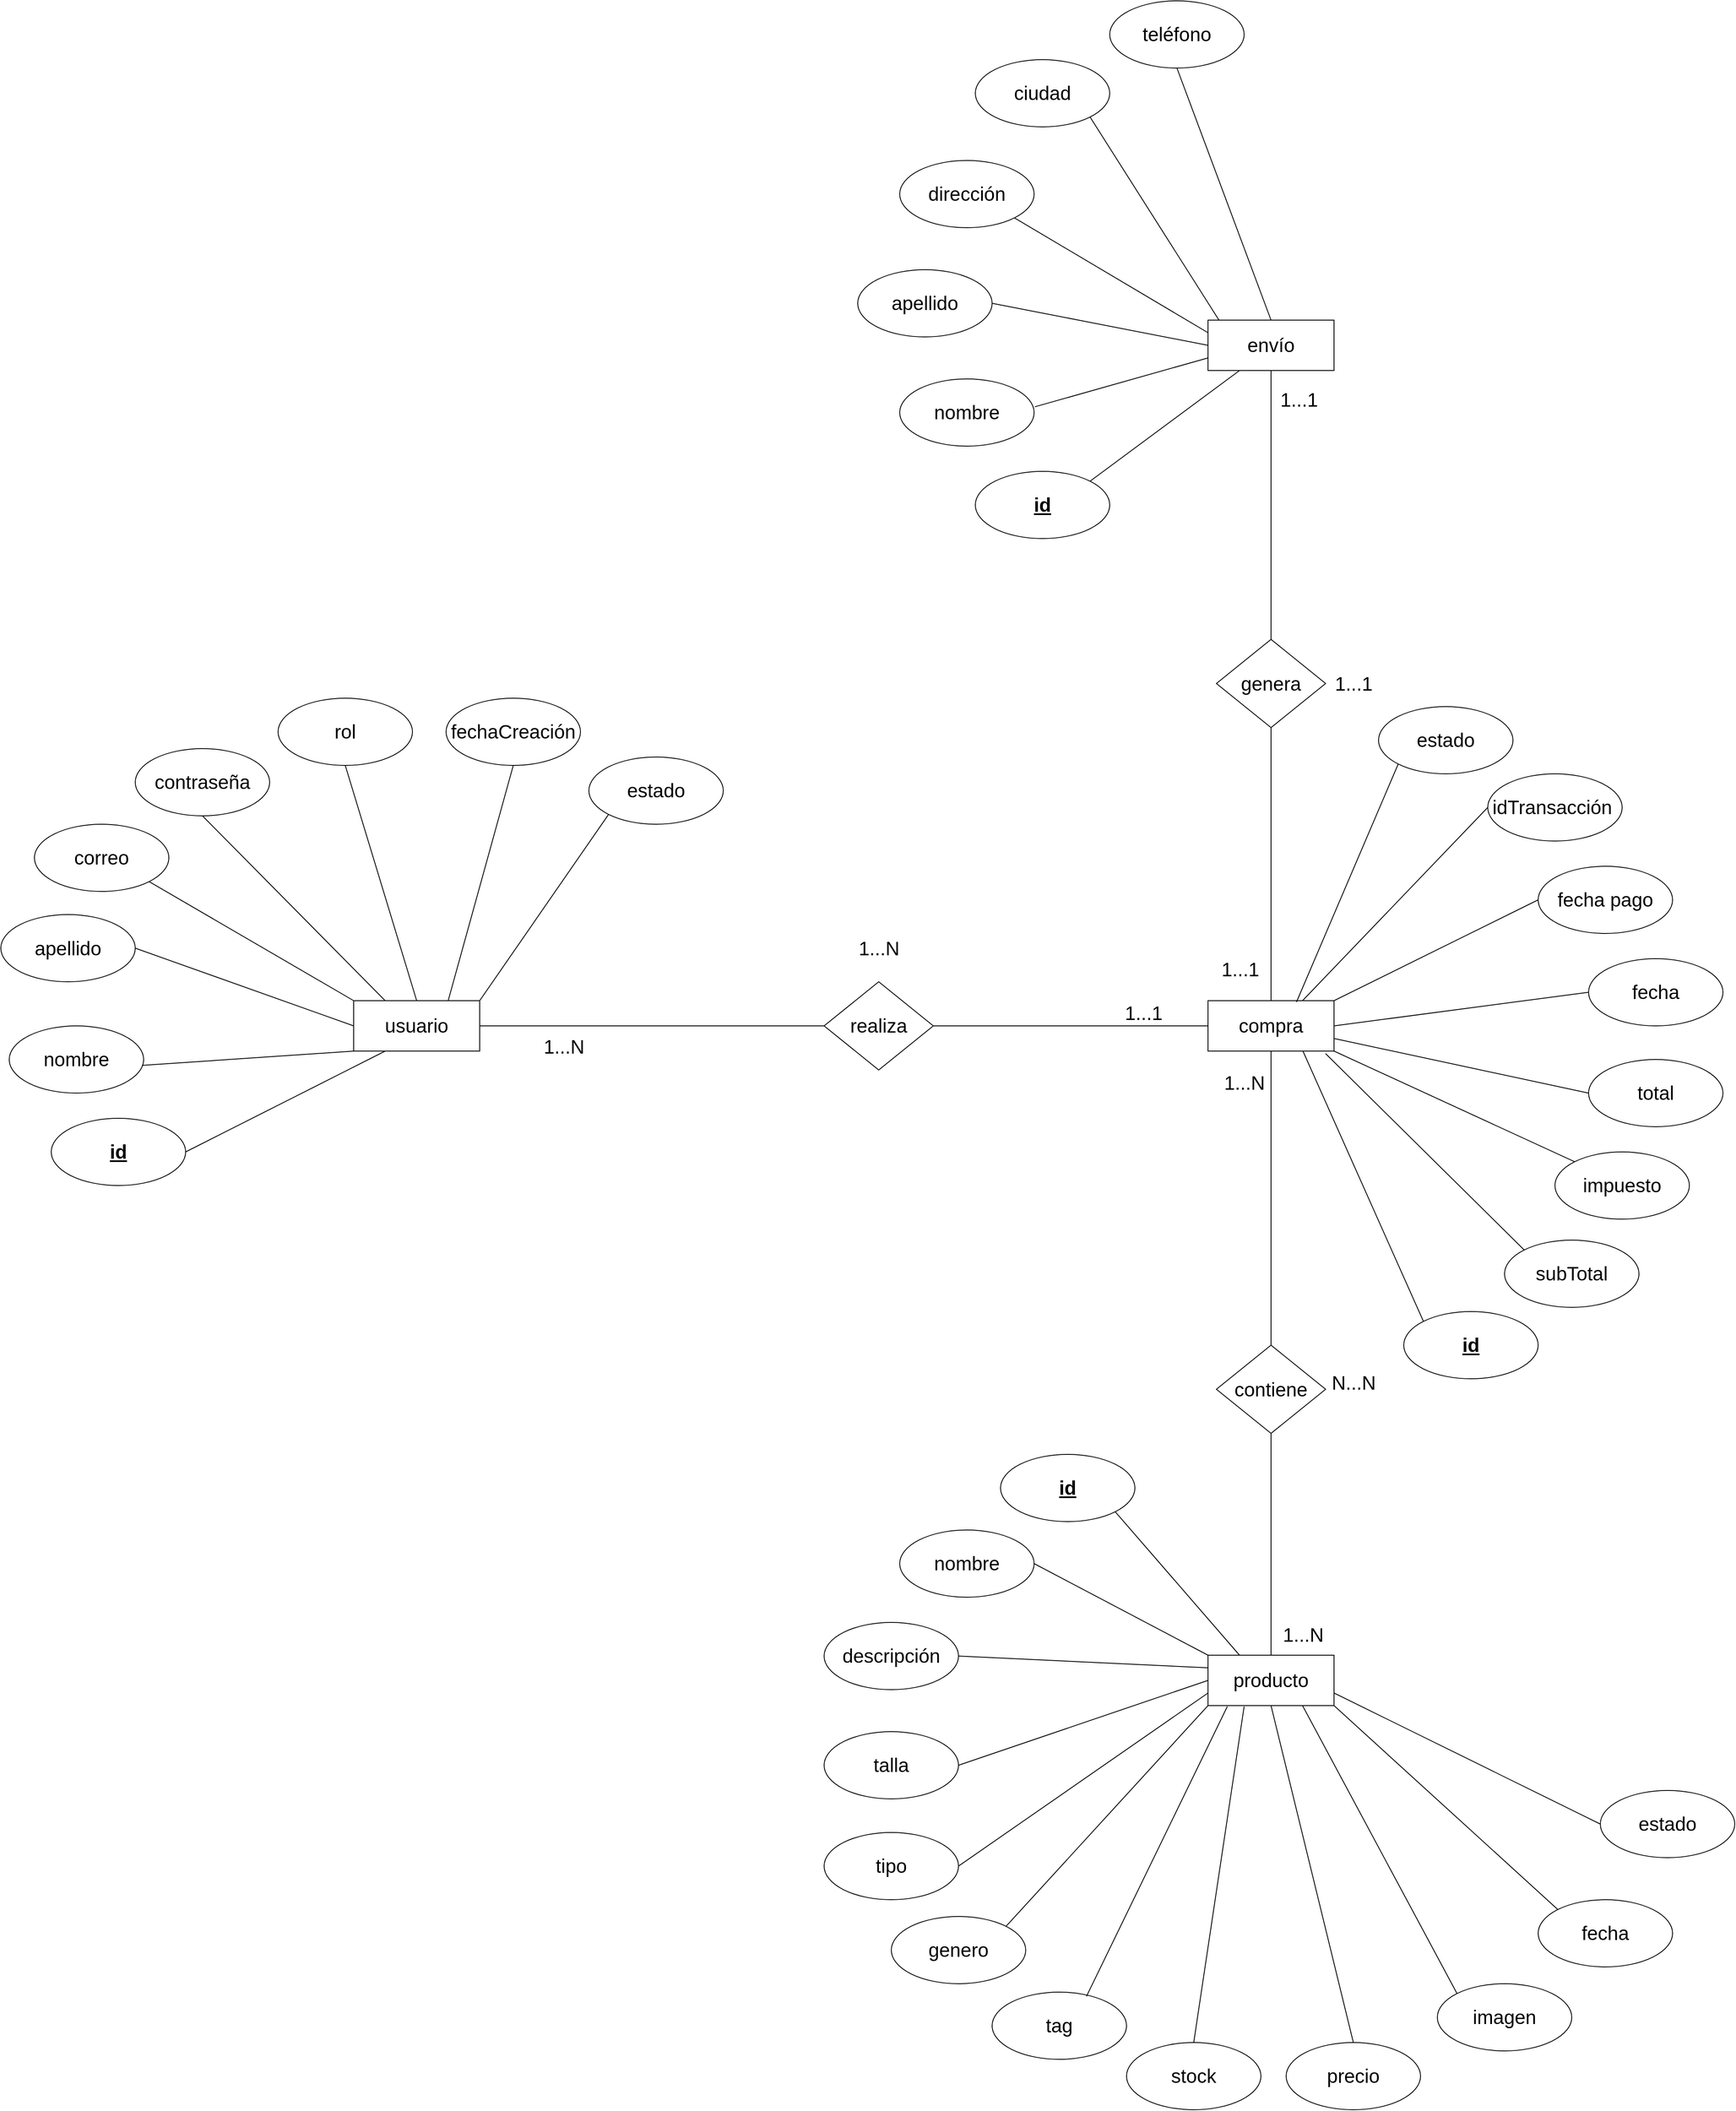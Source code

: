 <mxfile version="17.4.3" type="github">
  <diagram id="1KFR3kM4wMgM-dKN8-6M" name="Page-1">
    <mxGraphModel dx="2858" dy="2176" grid="1" gridSize="10" guides="1" tooltips="1" connect="1" arrows="1" fold="1" page="1" pageScale="1" pageWidth="827" pageHeight="1169" math="0" shadow="0">
      <root>
        <mxCell id="0" />
        <mxCell id="1" parent="0" />
        <mxCell id="_EUqcVfMnHmmKsiolm8a-2" value="&lt;font style=&quot;font-size: 23px;&quot;&gt;usuario&lt;/font&gt;" style="rounded=0;whiteSpace=wrap;html=1;fontSize=23;" vertex="1" parent="1">
          <mxGeometry x="170" y="220" width="150" height="60" as="geometry" />
        </mxCell>
        <mxCell id="_EUqcVfMnHmmKsiolm8a-3" value="&lt;font style=&quot;font-size: 23px;&quot;&gt;id&lt;/font&gt;" style="ellipse;whiteSpace=wrap;html=1;fontSize=23;fontStyle=5" vertex="1" parent="1">
          <mxGeometry x="-190" y="360" width="160" height="80" as="geometry" />
        </mxCell>
        <mxCell id="_EUqcVfMnHmmKsiolm8a-5" value="&lt;font style=&quot;font-size: 23px;&quot;&gt;nombre&lt;/font&gt;" style="ellipse;whiteSpace=wrap;html=1;fontSize=23;fontStyle=0" vertex="1" parent="1">
          <mxGeometry x="-240" y="250" width="160" height="80" as="geometry" />
        </mxCell>
        <mxCell id="_EUqcVfMnHmmKsiolm8a-6" value="&lt;font style=&quot;font-size: 23px;&quot;&gt;apellido&lt;/font&gt;" style="ellipse;whiteSpace=wrap;html=1;fontSize=23;fontStyle=0" vertex="1" parent="1">
          <mxGeometry x="-250" y="117.5" width="160" height="80" as="geometry" />
        </mxCell>
        <mxCell id="_EUqcVfMnHmmKsiolm8a-7" value="&lt;font style=&quot;font-size: 23px;&quot;&gt;correo&lt;/font&gt;" style="ellipse;whiteSpace=wrap;html=1;fontSize=23;fontStyle=0" vertex="1" parent="1">
          <mxGeometry x="-210" y="10" width="160" height="80" as="geometry" />
        </mxCell>
        <mxCell id="_EUqcVfMnHmmKsiolm8a-8" value="&lt;font style=&quot;font-size: 23px;&quot;&gt;contraseña&lt;/font&gt;" style="ellipse;whiteSpace=wrap;html=1;fontSize=23;fontStyle=0" vertex="1" parent="1">
          <mxGeometry x="-90" y="-80" width="160" height="80" as="geometry" />
        </mxCell>
        <mxCell id="_EUqcVfMnHmmKsiolm8a-9" value="&lt;font style=&quot;font-size: 23px;&quot;&gt;rol&lt;/font&gt;" style="ellipse;whiteSpace=wrap;html=1;fontSize=23;fontStyle=0" vertex="1" parent="1">
          <mxGeometry x="80" y="-140" width="160" height="80" as="geometry" />
        </mxCell>
        <mxCell id="_EUqcVfMnHmmKsiolm8a-10" value="&lt;font style=&quot;font-size: 23px;&quot;&gt;fechaCreación&lt;/font&gt;" style="ellipse;whiteSpace=wrap;html=1;fontSize=23;fontStyle=0" vertex="1" parent="1">
          <mxGeometry x="280" y="-140" width="160" height="80" as="geometry" />
        </mxCell>
        <mxCell id="_EUqcVfMnHmmKsiolm8a-11" value="&lt;font style=&quot;font-size: 23px;&quot;&gt;estado&lt;/font&gt;" style="ellipse;whiteSpace=wrap;html=1;fontSize=23;fontStyle=0" vertex="1" parent="1">
          <mxGeometry x="450" y="-70" width="160" height="80" as="geometry" />
        </mxCell>
        <mxCell id="_EUqcVfMnHmmKsiolm8a-12" value="" style="endArrow=none;html=1;rounded=0;fontSize=23;exitX=1;exitY=0.5;exitDx=0;exitDy=0;entryX=0.25;entryY=1;entryDx=0;entryDy=0;" edge="1" parent="1" source="_EUqcVfMnHmmKsiolm8a-3" target="_EUqcVfMnHmmKsiolm8a-2">
          <mxGeometry width="50" height="50" relative="1" as="geometry">
            <mxPoint x="390" y="290" as="sourcePoint" />
            <mxPoint x="440" y="240" as="targetPoint" />
          </mxGeometry>
        </mxCell>
        <mxCell id="_EUqcVfMnHmmKsiolm8a-13" value="" style="endArrow=none;html=1;rounded=0;fontSize=23;exitX=0.988;exitY=0.588;exitDx=0;exitDy=0;exitPerimeter=0;entryX=0;entryY=1;entryDx=0;entryDy=0;" edge="1" parent="1" source="_EUqcVfMnHmmKsiolm8a-5" target="_EUqcVfMnHmmKsiolm8a-2">
          <mxGeometry width="50" height="50" relative="1" as="geometry">
            <mxPoint x="390" y="290" as="sourcePoint" />
            <mxPoint x="440" y="240" as="targetPoint" />
          </mxGeometry>
        </mxCell>
        <mxCell id="_EUqcVfMnHmmKsiolm8a-14" value="" style="endArrow=none;html=1;rounded=0;fontSize=23;exitX=1;exitY=0.5;exitDx=0;exitDy=0;entryX=0;entryY=0.5;entryDx=0;entryDy=0;" edge="1" parent="1" source="_EUqcVfMnHmmKsiolm8a-6" target="_EUqcVfMnHmmKsiolm8a-2">
          <mxGeometry width="50" height="50" relative="1" as="geometry">
            <mxPoint x="390" y="290" as="sourcePoint" />
            <mxPoint x="440" y="240" as="targetPoint" />
          </mxGeometry>
        </mxCell>
        <mxCell id="_EUqcVfMnHmmKsiolm8a-15" value="" style="endArrow=none;html=1;rounded=0;fontSize=23;exitX=1;exitY=1;exitDx=0;exitDy=0;entryX=0;entryY=0;entryDx=0;entryDy=0;" edge="1" parent="1" source="_EUqcVfMnHmmKsiolm8a-7" target="_EUqcVfMnHmmKsiolm8a-2">
          <mxGeometry width="50" height="50" relative="1" as="geometry">
            <mxPoint x="390" y="290" as="sourcePoint" />
            <mxPoint x="440" y="240" as="targetPoint" />
          </mxGeometry>
        </mxCell>
        <mxCell id="_EUqcVfMnHmmKsiolm8a-16" value="" style="endArrow=none;html=1;rounded=0;fontSize=23;entryX=0.5;entryY=1;entryDx=0;entryDy=0;exitX=0.25;exitY=0;exitDx=0;exitDy=0;" edge="1" parent="1" source="_EUqcVfMnHmmKsiolm8a-2" target="_EUqcVfMnHmmKsiolm8a-8">
          <mxGeometry width="50" height="50" relative="1" as="geometry">
            <mxPoint x="390" y="290" as="sourcePoint" />
            <mxPoint x="440" y="240" as="targetPoint" />
          </mxGeometry>
        </mxCell>
        <mxCell id="_EUqcVfMnHmmKsiolm8a-17" value="" style="endArrow=none;html=1;rounded=0;fontSize=23;entryX=0.5;entryY=1;entryDx=0;entryDy=0;exitX=0.5;exitY=0;exitDx=0;exitDy=0;" edge="1" parent="1" source="_EUqcVfMnHmmKsiolm8a-2" target="_EUqcVfMnHmmKsiolm8a-9">
          <mxGeometry width="50" height="50" relative="1" as="geometry">
            <mxPoint x="390" y="290" as="sourcePoint" />
            <mxPoint x="440" y="240" as="targetPoint" />
          </mxGeometry>
        </mxCell>
        <mxCell id="_EUqcVfMnHmmKsiolm8a-18" value="" style="endArrow=none;html=1;rounded=0;fontSize=23;entryX=0.5;entryY=1;entryDx=0;entryDy=0;exitX=0.75;exitY=0;exitDx=0;exitDy=0;" edge="1" parent="1" source="_EUqcVfMnHmmKsiolm8a-2" target="_EUqcVfMnHmmKsiolm8a-10">
          <mxGeometry width="50" height="50" relative="1" as="geometry">
            <mxPoint x="390" y="290" as="sourcePoint" />
            <mxPoint x="440" y="240" as="targetPoint" />
          </mxGeometry>
        </mxCell>
        <mxCell id="_EUqcVfMnHmmKsiolm8a-19" value="" style="endArrow=none;html=1;rounded=0;fontSize=23;entryX=0;entryY=1;entryDx=0;entryDy=0;exitX=1;exitY=0;exitDx=0;exitDy=0;" edge="1" parent="1" source="_EUqcVfMnHmmKsiolm8a-2" target="_EUqcVfMnHmmKsiolm8a-11">
          <mxGeometry width="50" height="50" relative="1" as="geometry">
            <mxPoint x="390" y="290" as="sourcePoint" />
            <mxPoint x="440" y="240" as="targetPoint" />
          </mxGeometry>
        </mxCell>
        <mxCell id="_EUqcVfMnHmmKsiolm8a-20" value="&lt;font style=&quot;font-size: 23px;&quot;&gt;compra&lt;/font&gt;" style="rounded=0;whiteSpace=wrap;html=1;fontSize=23;" vertex="1" parent="1">
          <mxGeometry x="1187" y="220" width="150" height="60" as="geometry" />
        </mxCell>
        <mxCell id="_EUqcVfMnHmmKsiolm8a-28" value="&lt;font style=&quot;font-size: 23px;&quot;&gt;idTransacción&amp;nbsp;&lt;/font&gt;" style="ellipse;whiteSpace=wrap;html=1;fontSize=23;fontStyle=0" vertex="1" parent="1">
          <mxGeometry x="1520" y="-50" width="160" height="80" as="geometry" />
        </mxCell>
        <mxCell id="_EUqcVfMnHmmKsiolm8a-29" value="" style="endArrow=none;html=1;rounded=0;fontSize=23;entryX=0.933;entryY=1.05;entryDx=0;entryDy=0;exitX=0;exitY=0;exitDx=0;exitDy=0;entryPerimeter=0;" edge="1" parent="1" source="_EUqcVfMnHmmKsiolm8a-45" target="_EUqcVfMnHmmKsiolm8a-20">
          <mxGeometry width="50" height="50" relative="1" as="geometry">
            <mxPoint x="1690" y="520" as="sourcePoint" />
            <mxPoint x="1457" y="240" as="targetPoint" />
          </mxGeometry>
        </mxCell>
        <mxCell id="_EUqcVfMnHmmKsiolm8a-30" value="" style="endArrow=none;html=1;rounded=0;fontSize=23;exitX=0;exitY=0;exitDx=0;exitDy=0;" edge="1" parent="1" source="_EUqcVfMnHmmKsiolm8a-44">
          <mxGeometry width="50" height="50" relative="1" as="geometry">
            <mxPoint x="995.08" y="117.04" as="sourcePoint" />
            <mxPoint x="1300" y="280" as="targetPoint" />
          </mxGeometry>
        </mxCell>
        <mxCell id="_EUqcVfMnHmmKsiolm8a-36" value="" style="endArrow=none;html=1;rounded=0;fontSize=23;entryX=0;entryY=0.5;entryDx=0;entryDy=0;exitX=0.75;exitY=0;exitDx=0;exitDy=0;" edge="1" parent="1" source="_EUqcVfMnHmmKsiolm8a-20" target="_EUqcVfMnHmmKsiolm8a-28">
          <mxGeometry width="50" height="50" relative="1" as="geometry">
            <mxPoint x="1407" y="290" as="sourcePoint" />
            <mxPoint x="1457" y="240" as="targetPoint" />
          </mxGeometry>
        </mxCell>
        <mxCell id="_EUqcVfMnHmmKsiolm8a-40" value="&lt;font style=&quot;font-size: 23px;&quot;&gt;impuesto&lt;/font&gt;" style="ellipse;whiteSpace=wrap;html=1;fontSize=23;fontStyle=0" vertex="1" parent="1">
          <mxGeometry x="1600" y="400" width="160" height="80" as="geometry" />
        </mxCell>
        <mxCell id="_EUqcVfMnHmmKsiolm8a-41" value="&lt;font style=&quot;font-size: 23px;&quot;&gt;total&lt;/font&gt;" style="ellipse;whiteSpace=wrap;html=1;fontSize=23;fontStyle=0" vertex="1" parent="1">
          <mxGeometry x="1640" y="290" width="160" height="80" as="geometry" />
        </mxCell>
        <mxCell id="_EUqcVfMnHmmKsiolm8a-42" value="&lt;font style=&quot;font-size: 23px;&quot;&gt;fecha&lt;/font&gt;" style="ellipse;whiteSpace=wrap;html=1;fontSize=23;fontStyle=0" vertex="1" parent="1">
          <mxGeometry x="1640" y="170" width="160" height="80" as="geometry" />
        </mxCell>
        <mxCell id="_EUqcVfMnHmmKsiolm8a-43" value="&lt;font style=&quot;font-size: 23px;&quot;&gt;fecha pago&lt;/font&gt;" style="ellipse;whiteSpace=wrap;html=1;fontSize=23;fontStyle=0" vertex="1" parent="1">
          <mxGeometry x="1580" y="60" width="160" height="80" as="geometry" />
        </mxCell>
        <mxCell id="_EUqcVfMnHmmKsiolm8a-44" value="&lt;font style=&quot;font-size: 23px;&quot;&gt;id&lt;/font&gt;" style="ellipse;whiteSpace=wrap;html=1;fontSize=23;fontStyle=5" vertex="1" parent="1">
          <mxGeometry x="1420" y="590" width="160" height="80" as="geometry" />
        </mxCell>
        <mxCell id="_EUqcVfMnHmmKsiolm8a-45" value="&lt;font style=&quot;font-size: 23px;&quot;&gt;subTotal&lt;/font&gt;" style="ellipse;whiteSpace=wrap;html=1;fontSize=23;fontStyle=0" vertex="1" parent="1">
          <mxGeometry x="1540" y="505" width="160" height="80" as="geometry" />
        </mxCell>
        <mxCell id="_EUqcVfMnHmmKsiolm8a-46" value="" style="endArrow=none;html=1;rounded=0;fontSize=23;exitX=0;exitY=0;exitDx=0;exitDy=0;entryX=1;entryY=1;entryDx=0;entryDy=0;" edge="1" parent="1" source="_EUqcVfMnHmmKsiolm8a-40" target="_EUqcVfMnHmmKsiolm8a-20">
          <mxGeometry width="50" height="50" relative="1" as="geometry">
            <mxPoint x="1407" y="440" as="sourcePoint" />
            <mxPoint x="1457" y="390" as="targetPoint" />
          </mxGeometry>
        </mxCell>
        <mxCell id="_EUqcVfMnHmmKsiolm8a-47" value="" style="endArrow=none;html=1;rounded=0;fontSize=23;exitX=0;exitY=0.5;exitDx=0;exitDy=0;entryX=1;entryY=0.75;entryDx=0;entryDy=0;" edge="1" parent="1" source="_EUqcVfMnHmmKsiolm8a-41" target="_EUqcVfMnHmmKsiolm8a-20">
          <mxGeometry width="50" height="50" relative="1" as="geometry">
            <mxPoint x="1407" y="440" as="sourcePoint" />
            <mxPoint x="1457" y="390" as="targetPoint" />
          </mxGeometry>
        </mxCell>
        <mxCell id="_EUqcVfMnHmmKsiolm8a-48" value="" style="endArrow=none;html=1;rounded=0;fontSize=23;exitX=0;exitY=0.5;exitDx=0;exitDy=0;entryX=1;entryY=0.5;entryDx=0;entryDy=0;" edge="1" parent="1" source="_EUqcVfMnHmmKsiolm8a-42" target="_EUqcVfMnHmmKsiolm8a-20">
          <mxGeometry width="50" height="50" relative="1" as="geometry">
            <mxPoint x="1287" y="500" as="sourcePoint" />
            <mxPoint x="1457" y="390" as="targetPoint" />
          </mxGeometry>
        </mxCell>
        <mxCell id="_EUqcVfMnHmmKsiolm8a-49" value="" style="endArrow=none;html=1;rounded=0;fontSize=23;exitX=0;exitY=0.5;exitDx=0;exitDy=0;entryX=1;entryY=0;entryDx=0;entryDy=0;" edge="1" parent="1" source="_EUqcVfMnHmmKsiolm8a-43" target="_EUqcVfMnHmmKsiolm8a-20">
          <mxGeometry width="50" height="50" relative="1" as="geometry">
            <mxPoint x="1407" y="440" as="sourcePoint" />
            <mxPoint x="1457" y="390" as="targetPoint" />
          </mxGeometry>
        </mxCell>
        <mxCell id="_EUqcVfMnHmmKsiolm8a-50" value="&lt;font style=&quot;font-size: 23px;&quot;&gt;realiza&lt;br style=&quot;font-size: 23px;&quot;&gt;&lt;/font&gt;" style="rhombus;whiteSpace=wrap;html=1;fontSize=23;" vertex="1" parent="1">
          <mxGeometry x="730" y="197.5" width="130" height="105" as="geometry" />
        </mxCell>
        <mxCell id="_EUqcVfMnHmmKsiolm8a-51" value="" style="endArrow=none;html=1;rounded=0;fontSize=23;exitX=1;exitY=0.5;exitDx=0;exitDy=0;entryX=0;entryY=0.5;entryDx=0;entryDy=0;" edge="1" parent="1" source="_EUqcVfMnHmmKsiolm8a-2" target="_EUqcVfMnHmmKsiolm8a-50">
          <mxGeometry width="50" height="50" relative="1" as="geometry">
            <mxPoint x="450" y="380" as="sourcePoint" />
            <mxPoint x="500" y="330" as="targetPoint" />
          </mxGeometry>
        </mxCell>
        <mxCell id="_EUqcVfMnHmmKsiolm8a-52" value="" style="endArrow=none;html=1;rounded=0;fontSize=23;exitX=1;exitY=0.5;exitDx=0;exitDy=0;entryX=0;entryY=0.5;entryDx=0;entryDy=0;" edge="1" parent="1" source="_EUqcVfMnHmmKsiolm8a-50" target="_EUqcVfMnHmmKsiolm8a-20">
          <mxGeometry width="50" height="50" relative="1" as="geometry">
            <mxPoint x="730" y="250" as="sourcePoint" />
            <mxPoint x="910" y="330" as="targetPoint" />
          </mxGeometry>
        </mxCell>
        <mxCell id="_EUqcVfMnHmmKsiolm8a-53" value="&lt;font style=&quot;font-size: 23px;&quot;&gt;contiene&lt;br style=&quot;font-size: 23px;&quot;&gt;&lt;/font&gt;" style="rhombus;whiteSpace=wrap;html=1;fontSize=23;" vertex="1" parent="1">
          <mxGeometry x="1197" y="630" width="130" height="105" as="geometry" />
        </mxCell>
        <mxCell id="_EUqcVfMnHmmKsiolm8a-54" value="&lt;font style=&quot;font-size: 23px;&quot;&gt;genera&lt;br style=&quot;font-size: 23px;&quot;&gt;&lt;/font&gt;" style="rhombus;whiteSpace=wrap;html=1;fontSize=23;" vertex="1" parent="1">
          <mxGeometry x="1197" y="-210" width="130" height="105" as="geometry" />
        </mxCell>
        <mxCell id="_EUqcVfMnHmmKsiolm8a-55" value="&lt;font style=&quot;font-size: 23px;&quot;&gt;envío&lt;/font&gt;" style="rounded=0;whiteSpace=wrap;html=1;fontSize=23;" vertex="1" parent="1">
          <mxGeometry x="1187" y="-590" width="150" height="60" as="geometry" />
        </mxCell>
        <mxCell id="_EUqcVfMnHmmKsiolm8a-56" value="&lt;font style=&quot;font-size: 23px;&quot;&gt;ciudad&lt;/font&gt;" style="ellipse;whiteSpace=wrap;html=1;fontSize=23;fontStyle=0" vertex="1" parent="1">
          <mxGeometry x="910" y="-900" width="160" height="80" as="geometry" />
        </mxCell>
        <mxCell id="_EUqcVfMnHmmKsiolm8a-57" value="&lt;font style=&quot;font-size: 23px;&quot;&gt;apellido&lt;/font&gt;" style="ellipse;whiteSpace=wrap;html=1;fontSize=23;fontStyle=0" vertex="1" parent="1">
          <mxGeometry x="770" y="-650" width="160" height="80" as="geometry" />
        </mxCell>
        <mxCell id="_EUqcVfMnHmmKsiolm8a-58" value="&lt;font style=&quot;font-size: 23px;&quot;&gt;dirección&lt;/font&gt;" style="ellipse;whiteSpace=wrap;html=1;fontSize=23;fontStyle=0" vertex="1" parent="1">
          <mxGeometry x="820" y="-780" width="160" height="80" as="geometry" />
        </mxCell>
        <mxCell id="_EUqcVfMnHmmKsiolm8a-60" value="&lt;font style=&quot;font-size: 23px&quot;&gt;teléfono&lt;/font&gt;" style="ellipse;whiteSpace=wrap;html=1;fontSize=23;fontStyle=0" vertex="1" parent="1">
          <mxGeometry x="1070" y="-970" width="160" height="80" as="geometry" />
        </mxCell>
        <mxCell id="_EUqcVfMnHmmKsiolm8a-61" value="&lt;font style=&quot;font-size: 23px;&quot;&gt;id&lt;/font&gt;" style="ellipse;whiteSpace=wrap;html=1;fontSize=23;fontStyle=5" vertex="1" parent="1">
          <mxGeometry x="910" y="-410" width="160" height="80" as="geometry" />
        </mxCell>
        <mxCell id="_EUqcVfMnHmmKsiolm8a-62" value="&lt;font style=&quot;font-size: 23px;&quot;&gt;nombre&lt;/font&gt;" style="ellipse;whiteSpace=wrap;html=1;fontSize=23;fontStyle=0" vertex="1" parent="1">
          <mxGeometry x="820" y="-520" width="160" height="80" as="geometry" />
        </mxCell>
        <mxCell id="_EUqcVfMnHmmKsiolm8a-64" value="&lt;font style=&quot;font-size: 23px;&quot;&gt;genero&lt;/font&gt;" style="ellipse;whiteSpace=wrap;html=1;fontSize=23;fontStyle=0" vertex="1" parent="1">
          <mxGeometry x="810" y="1310" width="160" height="80" as="geometry" />
        </mxCell>
        <mxCell id="_EUqcVfMnHmmKsiolm8a-68" value="&lt;font style=&quot;font-size: 23px;&quot;&gt;id&lt;/font&gt;" style="ellipse;whiteSpace=wrap;html=1;fontSize=23;fontStyle=5" vertex="1" parent="1">
          <mxGeometry x="940" y="760" width="160" height="80" as="geometry" />
        </mxCell>
        <mxCell id="_EUqcVfMnHmmKsiolm8a-69" value="&lt;font style=&quot;font-size: 23px;&quot;&gt;tag&lt;/font&gt;" style="ellipse;whiteSpace=wrap;html=1;fontSize=23;fontStyle=0" vertex="1" parent="1">
          <mxGeometry x="930" y="1400" width="160" height="80" as="geometry" />
        </mxCell>
        <mxCell id="_EUqcVfMnHmmKsiolm8a-70" value="&lt;font style=&quot;font-size: 23px&quot;&gt;producto&lt;/font&gt;" style="rounded=0;whiteSpace=wrap;html=1;fontSize=23;" vertex="1" parent="1">
          <mxGeometry x="1187" y="999" width="150" height="60" as="geometry" />
        </mxCell>
        <mxCell id="_EUqcVfMnHmmKsiolm8a-71" value="&lt;font style=&quot;font-size: 23px;&quot;&gt;descripción&lt;/font&gt;" style="ellipse;whiteSpace=wrap;html=1;fontSize=23;fontStyle=0" vertex="1" parent="1">
          <mxGeometry x="730" y="960" width="160" height="80" as="geometry" />
        </mxCell>
        <mxCell id="_EUqcVfMnHmmKsiolm8a-72" value="&lt;font style=&quot;font-size: 23px;&quot;&gt;nombre&lt;/font&gt;" style="ellipse;whiteSpace=wrap;html=1;fontSize=23;fontStyle=0" vertex="1" parent="1">
          <mxGeometry x="820" y="850" width="160" height="80" as="geometry" />
        </mxCell>
        <mxCell id="_EUqcVfMnHmmKsiolm8a-73" value="&lt;font style=&quot;font-size: 23px;&quot;&gt;talla&lt;/font&gt;" style="ellipse;whiteSpace=wrap;html=1;fontSize=23;fontStyle=0" vertex="1" parent="1">
          <mxGeometry x="730" y="1090" width="160" height="80" as="geometry" />
        </mxCell>
        <mxCell id="_EUqcVfMnHmmKsiolm8a-74" value="&lt;font style=&quot;font-size: 23px;&quot;&gt;tipo&lt;/font&gt;" style="ellipse;whiteSpace=wrap;html=1;fontSize=23;fontStyle=0" vertex="1" parent="1">
          <mxGeometry x="730" y="1210" width="160" height="80" as="geometry" />
        </mxCell>
        <mxCell id="_EUqcVfMnHmmKsiolm8a-75" value="&lt;font style=&quot;font-size: 23px;&quot;&gt;estado&lt;/font&gt;" style="ellipse;whiteSpace=wrap;html=1;fontSize=23;fontStyle=0" vertex="1" parent="1">
          <mxGeometry x="1390" y="-130" width="160" height="80" as="geometry" />
        </mxCell>
        <mxCell id="_EUqcVfMnHmmKsiolm8a-76" value="" style="endArrow=none;html=1;rounded=0;fontSize=23;entryX=0;entryY=1;entryDx=0;entryDy=0;exitX=0.702;exitY=0.027;exitDx=0;exitDy=0;exitPerimeter=0;" edge="1" parent="1" source="_EUqcVfMnHmmKsiolm8a-20" target="_EUqcVfMnHmmKsiolm8a-75">
          <mxGeometry width="50" height="50" relative="1" as="geometry">
            <mxPoint x="1340" y="40" as="sourcePoint" />
            <mxPoint x="1390" y="-10" as="targetPoint" />
          </mxGeometry>
        </mxCell>
        <mxCell id="_EUqcVfMnHmmKsiolm8a-77" value="&lt;font style=&quot;font-size: 23px;&quot;&gt;precio&lt;/font&gt;" style="ellipse;whiteSpace=wrap;html=1;fontSize=23;fontStyle=0" vertex="1" parent="1">
          <mxGeometry x="1280" y="1460" width="160" height="80" as="geometry" />
        </mxCell>
        <mxCell id="_EUqcVfMnHmmKsiolm8a-78" value="&lt;font style=&quot;font-size: 23px;&quot;&gt;imagen&lt;/font&gt;" style="ellipse;whiteSpace=wrap;html=1;fontSize=23;fontStyle=0" vertex="1" parent="1">
          <mxGeometry x="1460" y="1390" width="160" height="80" as="geometry" />
        </mxCell>
        <mxCell id="_EUqcVfMnHmmKsiolm8a-79" value="&lt;font style=&quot;font-size: 23px;&quot;&gt;stock&lt;/font&gt;" style="ellipse;whiteSpace=wrap;html=1;fontSize=23;fontStyle=0" vertex="1" parent="1">
          <mxGeometry x="1090" y="1460" width="160" height="80" as="geometry" />
        </mxCell>
        <mxCell id="_EUqcVfMnHmmKsiolm8a-80" value="&lt;font style=&quot;font-size: 23px;&quot;&gt;fecha&lt;/font&gt;" style="ellipse;whiteSpace=wrap;html=1;fontSize=23;fontStyle=0" vertex="1" parent="1">
          <mxGeometry x="1580" y="1290" width="160" height="80" as="geometry" />
        </mxCell>
        <mxCell id="_EUqcVfMnHmmKsiolm8a-81" value="" style="endArrow=none;html=1;rounded=0;fontSize=23;exitX=1;exitY=0;exitDx=0;exitDy=0;entryX=0.25;entryY=1;entryDx=0;entryDy=0;" edge="1" parent="1" source="_EUqcVfMnHmmKsiolm8a-61" target="_EUqcVfMnHmmKsiolm8a-55">
          <mxGeometry width="50" height="50" relative="1" as="geometry">
            <mxPoint x="1340" y="-600" as="sourcePoint" />
            <mxPoint x="1430" y="-790" as="targetPoint" />
          </mxGeometry>
        </mxCell>
        <mxCell id="_EUqcVfMnHmmKsiolm8a-82" value="" style="endArrow=none;html=1;rounded=0;fontSize=23;exitX=1.005;exitY=0.415;exitDx=0;exitDy=0;exitPerimeter=0;entryX=0;entryY=0.75;entryDx=0;entryDy=0;" edge="1" parent="1" source="_EUqcVfMnHmmKsiolm8a-62" target="_EUqcVfMnHmmKsiolm8a-55">
          <mxGeometry width="50" height="50" relative="1" as="geometry">
            <mxPoint x="1340" y="-600" as="sourcePoint" />
            <mxPoint x="1390" y="-650" as="targetPoint" />
          </mxGeometry>
        </mxCell>
        <mxCell id="_EUqcVfMnHmmKsiolm8a-83" value="" style="endArrow=none;html=1;rounded=0;fontSize=23;exitX=1;exitY=0.5;exitDx=0;exitDy=0;entryX=0;entryY=0.5;entryDx=0;entryDy=0;" edge="1" parent="1" source="_EUqcVfMnHmmKsiolm8a-57" target="_EUqcVfMnHmmKsiolm8a-55">
          <mxGeometry width="50" height="50" relative="1" as="geometry">
            <mxPoint x="1340" y="-600" as="sourcePoint" />
            <mxPoint x="1390" y="-650" as="targetPoint" />
          </mxGeometry>
        </mxCell>
        <mxCell id="_EUqcVfMnHmmKsiolm8a-84" value="" style="endArrow=none;html=1;rounded=0;fontSize=23;exitX=1;exitY=1;exitDx=0;exitDy=0;entryX=0;entryY=0.25;entryDx=0;entryDy=0;" edge="1" parent="1" source="_EUqcVfMnHmmKsiolm8a-58" target="_EUqcVfMnHmmKsiolm8a-55">
          <mxGeometry width="50" height="50" relative="1" as="geometry">
            <mxPoint x="1340" y="-600" as="sourcePoint" />
            <mxPoint x="1390" y="-650" as="targetPoint" />
          </mxGeometry>
        </mxCell>
        <mxCell id="_EUqcVfMnHmmKsiolm8a-85" value="" style="endArrow=none;html=1;rounded=0;fontSize=23;exitX=1;exitY=1;exitDx=0;exitDy=0;entryX=0.087;entryY=0;entryDx=0;entryDy=0;entryPerimeter=0;" edge="1" parent="1" source="_EUqcVfMnHmmKsiolm8a-56" target="_EUqcVfMnHmmKsiolm8a-55">
          <mxGeometry width="50" height="50" relative="1" as="geometry">
            <mxPoint x="1340" y="-600" as="sourcePoint" />
            <mxPoint x="1390" y="-650" as="targetPoint" />
          </mxGeometry>
        </mxCell>
        <mxCell id="_EUqcVfMnHmmKsiolm8a-86" value="" style="endArrow=none;html=1;rounded=0;fontSize=23;entryX=0.5;entryY=1;entryDx=0;entryDy=0;exitX=0.5;exitY=0;exitDx=0;exitDy=0;" edge="1" parent="1" source="_EUqcVfMnHmmKsiolm8a-55" target="_EUqcVfMnHmmKsiolm8a-60">
          <mxGeometry width="50" height="50" relative="1" as="geometry">
            <mxPoint x="1340" y="-600" as="sourcePoint" />
            <mxPoint x="1390" y="-650" as="targetPoint" />
          </mxGeometry>
        </mxCell>
        <mxCell id="_EUqcVfMnHmmKsiolm8a-88" value="" style="endArrow=none;html=1;rounded=0;fontSize=23;exitX=0.5;exitY=0;exitDx=0;exitDy=0;entryX=0.5;entryY=1;entryDx=0;entryDy=0;" edge="1" parent="1" source="_EUqcVfMnHmmKsiolm8a-54" target="_EUqcVfMnHmmKsiolm8a-55">
          <mxGeometry width="50" height="50" relative="1" as="geometry">
            <mxPoint x="1340" y="-180" as="sourcePoint" />
            <mxPoint x="1390" y="-230" as="targetPoint" />
          </mxGeometry>
        </mxCell>
        <mxCell id="_EUqcVfMnHmmKsiolm8a-89" value="" style="endArrow=none;html=1;rounded=0;fontSize=23;entryX=0.5;entryY=1;entryDx=0;entryDy=0;exitX=0.5;exitY=0;exitDx=0;exitDy=0;" edge="1" parent="1" source="_EUqcVfMnHmmKsiolm8a-20" target="_EUqcVfMnHmmKsiolm8a-54">
          <mxGeometry width="50" height="50" relative="1" as="geometry">
            <mxPoint x="1340" y="120" as="sourcePoint" />
            <mxPoint x="1390" y="70" as="targetPoint" />
          </mxGeometry>
        </mxCell>
        <mxCell id="_EUqcVfMnHmmKsiolm8a-90" value="" style="endArrow=none;html=1;rounded=0;fontSize=23;exitX=0.5;exitY=0;exitDx=0;exitDy=0;entryX=0.5;entryY=1;entryDx=0;entryDy=0;" edge="1" parent="1" source="_EUqcVfMnHmmKsiolm8a-53" target="_EUqcVfMnHmmKsiolm8a-20">
          <mxGeometry width="50" height="50" relative="1" as="geometry">
            <mxPoint x="1340" y="750" as="sourcePoint" />
            <mxPoint x="1390" y="700" as="targetPoint" />
          </mxGeometry>
        </mxCell>
        <mxCell id="_EUqcVfMnHmmKsiolm8a-91" value="" style="endArrow=none;html=1;rounded=0;fontSize=23;entryX=0.5;entryY=1;entryDx=0;entryDy=0;exitX=0.5;exitY=0;exitDx=0;exitDy=0;" edge="1" parent="1" source="_EUqcVfMnHmmKsiolm8a-70" target="_EUqcVfMnHmmKsiolm8a-53">
          <mxGeometry width="50" height="50" relative="1" as="geometry">
            <mxPoint x="1340" y="900" as="sourcePoint" />
            <mxPoint x="1390" y="850" as="targetPoint" />
          </mxGeometry>
        </mxCell>
        <mxCell id="_EUqcVfMnHmmKsiolm8a-92" value="" style="endArrow=none;html=1;rounded=0;fontSize=23;entryX=1;entryY=1;entryDx=0;entryDy=0;exitX=0.25;exitY=0;exitDx=0;exitDy=0;" edge="1" parent="1" source="_EUqcVfMnHmmKsiolm8a-70" target="_EUqcVfMnHmmKsiolm8a-68">
          <mxGeometry width="50" height="50" relative="1" as="geometry">
            <mxPoint x="920" y="1170" as="sourcePoint" />
            <mxPoint x="970" y="1120" as="targetPoint" />
          </mxGeometry>
        </mxCell>
        <mxCell id="_EUqcVfMnHmmKsiolm8a-93" value="" style="endArrow=none;html=1;rounded=0;fontSize=23;entryX=1;entryY=0.5;entryDx=0;entryDy=0;exitX=0;exitY=0;exitDx=0;exitDy=0;" edge="1" parent="1" source="_EUqcVfMnHmmKsiolm8a-70" target="_EUqcVfMnHmmKsiolm8a-72">
          <mxGeometry width="50" height="50" relative="1" as="geometry">
            <mxPoint x="920" y="1170" as="sourcePoint" />
            <mxPoint x="970" y="1120" as="targetPoint" />
          </mxGeometry>
        </mxCell>
        <mxCell id="_EUqcVfMnHmmKsiolm8a-94" value="" style="endArrow=none;html=1;rounded=0;fontSize=23;entryX=1;entryY=0.5;entryDx=0;entryDy=0;exitX=0;exitY=0.25;exitDx=0;exitDy=0;" edge="1" parent="1" source="_EUqcVfMnHmmKsiolm8a-70" target="_EUqcVfMnHmmKsiolm8a-71">
          <mxGeometry width="50" height="50" relative="1" as="geometry">
            <mxPoint x="920" y="1170" as="sourcePoint" />
            <mxPoint x="970" y="1120" as="targetPoint" />
          </mxGeometry>
        </mxCell>
        <mxCell id="_EUqcVfMnHmmKsiolm8a-95" value="" style="endArrow=none;html=1;rounded=0;fontSize=23;exitX=1;exitY=0.5;exitDx=0;exitDy=0;entryX=0;entryY=0.5;entryDx=0;entryDy=0;" edge="1" parent="1" source="_EUqcVfMnHmmKsiolm8a-73" target="_EUqcVfMnHmmKsiolm8a-70">
          <mxGeometry width="50" height="50" relative="1" as="geometry">
            <mxPoint x="920" y="1170" as="sourcePoint" />
            <mxPoint x="970" y="1120" as="targetPoint" />
          </mxGeometry>
        </mxCell>
        <mxCell id="_EUqcVfMnHmmKsiolm8a-96" value="" style="endArrow=none;html=1;rounded=0;fontSize=23;exitX=1;exitY=0.5;exitDx=0;exitDy=0;entryX=0;entryY=0.75;entryDx=0;entryDy=0;" edge="1" parent="1" source="_EUqcVfMnHmmKsiolm8a-74" target="_EUqcVfMnHmmKsiolm8a-70">
          <mxGeometry width="50" height="50" relative="1" as="geometry">
            <mxPoint x="920" y="1170" as="sourcePoint" />
            <mxPoint x="970" y="1120" as="targetPoint" />
          </mxGeometry>
        </mxCell>
        <mxCell id="_EUqcVfMnHmmKsiolm8a-97" value="" style="endArrow=none;html=1;rounded=0;fontSize=23;exitX=1;exitY=0;exitDx=0;exitDy=0;entryX=0;entryY=1;entryDx=0;entryDy=0;" edge="1" parent="1" source="_EUqcVfMnHmmKsiolm8a-64" target="_EUqcVfMnHmmKsiolm8a-70">
          <mxGeometry width="50" height="50" relative="1" as="geometry">
            <mxPoint x="920" y="1170" as="sourcePoint" />
            <mxPoint x="970" y="1120" as="targetPoint" />
          </mxGeometry>
        </mxCell>
        <mxCell id="_EUqcVfMnHmmKsiolm8a-98" value="" style="endArrow=none;html=1;rounded=0;fontSize=23;exitX=0.702;exitY=0.063;exitDx=0;exitDy=0;exitPerimeter=0;" edge="1" parent="1" source="_EUqcVfMnHmmKsiolm8a-69">
          <mxGeometry width="50" height="50" relative="1" as="geometry">
            <mxPoint x="920" y="1170" as="sourcePoint" />
            <mxPoint x="1210" y="1060" as="targetPoint" />
          </mxGeometry>
        </mxCell>
        <mxCell id="_EUqcVfMnHmmKsiolm8a-99" value="" style="endArrow=none;html=1;rounded=0;fontSize=23;exitX=0.5;exitY=0;exitDx=0;exitDy=0;" edge="1" parent="1" source="_EUqcVfMnHmmKsiolm8a-79">
          <mxGeometry width="50" height="50" relative="1" as="geometry">
            <mxPoint x="920" y="1170" as="sourcePoint" />
            <mxPoint x="1230" y="1060" as="targetPoint" />
          </mxGeometry>
        </mxCell>
        <mxCell id="_EUqcVfMnHmmKsiolm8a-100" value="" style="endArrow=none;html=1;rounded=0;fontSize=23;exitX=0.5;exitY=0;exitDx=0;exitDy=0;entryX=0.5;entryY=1;entryDx=0;entryDy=0;" edge="1" parent="1" source="_EUqcVfMnHmmKsiolm8a-77" target="_EUqcVfMnHmmKsiolm8a-70">
          <mxGeometry width="50" height="50" relative="1" as="geometry">
            <mxPoint x="920" y="1170" as="sourcePoint" />
            <mxPoint x="970" y="1120" as="targetPoint" />
          </mxGeometry>
        </mxCell>
        <mxCell id="_EUqcVfMnHmmKsiolm8a-101" value="" style="endArrow=none;html=1;rounded=0;fontSize=23;exitX=0;exitY=0;exitDx=0;exitDy=0;entryX=0.75;entryY=1;entryDx=0;entryDy=0;" edge="1" parent="1" source="_EUqcVfMnHmmKsiolm8a-78" target="_EUqcVfMnHmmKsiolm8a-70">
          <mxGeometry width="50" height="50" relative="1" as="geometry">
            <mxPoint x="920" y="1170" as="sourcePoint" />
            <mxPoint x="970" y="1120" as="targetPoint" />
          </mxGeometry>
        </mxCell>
        <mxCell id="_EUqcVfMnHmmKsiolm8a-102" value="" style="endArrow=none;html=1;rounded=0;fontSize=23;exitX=0;exitY=0;exitDx=0;exitDy=0;entryX=1;entryY=1;entryDx=0;entryDy=0;" edge="1" parent="1" source="_EUqcVfMnHmmKsiolm8a-80" target="_EUqcVfMnHmmKsiolm8a-70">
          <mxGeometry width="50" height="50" relative="1" as="geometry">
            <mxPoint x="920" y="1170" as="sourcePoint" />
            <mxPoint x="970" y="1120" as="targetPoint" />
          </mxGeometry>
        </mxCell>
        <mxCell id="_EUqcVfMnHmmKsiolm8a-103" value="&lt;font style=&quot;font-size: 23px;&quot;&gt;1...N&lt;/font&gt;" style="text;html=1;align=center;verticalAlign=middle;resizable=0;points=[];autosize=1;strokeColor=none;fillColor=none;fontSize=23;" vertex="1" parent="1">
          <mxGeometry x="1200" y="302.5" width="60" height="30" as="geometry" />
        </mxCell>
        <mxCell id="_EUqcVfMnHmmKsiolm8a-104" value="&lt;font style=&quot;font-size: 23px;&quot;&gt;1...N&lt;/font&gt;" style="text;html=1;align=center;verticalAlign=middle;resizable=0;points=[];autosize=1;strokeColor=none;fillColor=none;fontSize=23;" vertex="1" parent="1">
          <mxGeometry x="1270" y="960" width="60" height="30" as="geometry" />
        </mxCell>
        <mxCell id="_EUqcVfMnHmmKsiolm8a-105" value="&lt;font style=&quot;font-size: 23px;&quot;&gt;N...N&lt;/font&gt;" style="text;html=1;align=center;verticalAlign=middle;resizable=0;points=[];autosize=1;strokeColor=none;fillColor=none;fontSize=23;" vertex="1" parent="1">
          <mxGeometry x="1325" y="660" width="70" height="30" as="geometry" />
        </mxCell>
        <mxCell id="_EUqcVfMnHmmKsiolm8a-106" value="&lt;font style=&quot;font-size: 23px;&quot;&gt;1...1&lt;/font&gt;" style="text;html=1;align=center;verticalAlign=middle;resizable=0;points=[];autosize=1;strokeColor=none;fillColor=none;fontSize=23;" vertex="1" parent="1">
          <mxGeometry x="1195" y="167.5" width="60" height="30" as="geometry" />
        </mxCell>
        <mxCell id="_EUqcVfMnHmmKsiolm8a-107" value="&lt;font style=&quot;font-size: 23px;&quot;&gt;1...1&lt;/font&gt;" style="text;html=1;align=center;verticalAlign=middle;resizable=0;points=[];autosize=1;strokeColor=none;fillColor=none;fontSize=23;" vertex="1" parent="1">
          <mxGeometry x="1265" y="-510" width="60" height="30" as="geometry" />
        </mxCell>
        <mxCell id="_EUqcVfMnHmmKsiolm8a-108" value="&lt;font style=&quot;font-size: 23px;&quot;&gt;1...1&lt;/font&gt;" style="text;html=1;align=center;verticalAlign=middle;resizable=0;points=[];autosize=1;strokeColor=none;fillColor=none;fontSize=23;" vertex="1" parent="1">
          <mxGeometry x="1330" y="-172.5" width="60" height="30" as="geometry" />
        </mxCell>
        <mxCell id="_EUqcVfMnHmmKsiolm8a-109" value="&lt;font style=&quot;font-size: 23px;&quot;&gt;1...1&lt;/font&gt;" style="text;html=1;align=center;verticalAlign=middle;resizable=0;points=[];autosize=1;strokeColor=none;fillColor=none;fontSize=23;" vertex="1" parent="1">
          <mxGeometry x="1080" y="220" width="60" height="30" as="geometry" />
        </mxCell>
        <mxCell id="_EUqcVfMnHmmKsiolm8a-110" value="&lt;font style=&quot;font-size: 23px;&quot;&gt;1...N&lt;/font&gt;" style="text;html=1;align=center;verticalAlign=middle;resizable=0;points=[];autosize=1;strokeColor=none;fillColor=none;fontSize=23;" vertex="1" parent="1">
          <mxGeometry x="390" y="260" width="60" height="30" as="geometry" />
        </mxCell>
        <mxCell id="_EUqcVfMnHmmKsiolm8a-111" value="&lt;font style=&quot;font-size: 23px;&quot;&gt;1...N&lt;/font&gt;" style="text;html=1;align=center;verticalAlign=middle;resizable=0;points=[];autosize=1;strokeColor=none;fillColor=none;fontSize=23;" vertex="1" parent="1">
          <mxGeometry x="765" y="142.5" width="60" height="30" as="geometry" />
        </mxCell>
        <mxCell id="_EUqcVfMnHmmKsiolm8a-112" value="&lt;font style=&quot;font-size: 23px;&quot;&gt;estado&lt;/font&gt;" style="ellipse;whiteSpace=wrap;html=1;fontSize=23;fontStyle=0" vertex="1" parent="1">
          <mxGeometry x="1654" y="1160" width="160" height="80" as="geometry" />
        </mxCell>
        <mxCell id="_EUqcVfMnHmmKsiolm8a-113" value="" style="endArrow=none;html=1;rounded=0;fontSize=23;exitX=0;exitY=0.5;exitDx=0;exitDy=0;entryX=1;entryY=0.75;entryDx=0;entryDy=0;" edge="1" parent="1" source="_EUqcVfMnHmmKsiolm8a-112" target="_EUqcVfMnHmmKsiolm8a-70">
          <mxGeometry width="50" height="50" relative="1" as="geometry">
            <mxPoint x="1170" y="960" as="sourcePoint" />
            <mxPoint x="1410" y="1020" as="targetPoint" />
          </mxGeometry>
        </mxCell>
      </root>
    </mxGraphModel>
  </diagram>
</mxfile>
